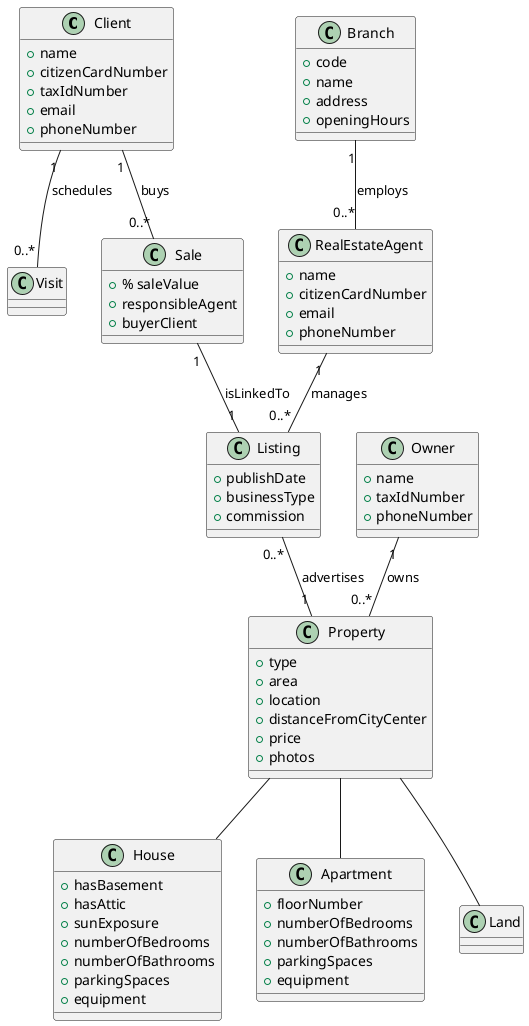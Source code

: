 @startuml

class Client {
  +name
  +citizenCardNumber
  +taxIdNumber
  +email
  +phoneNumber
}

class Property {
  +type
  +area
  +location
  +distanceFromCityCenter
  +price
  +photos
}

class House {
  +hasBasement
  +hasAttic
  +sunExposure
  +numberOfBedrooms
  +numberOfBathrooms
  +parkingSpaces
  +equipment
}

class Apartment {
  +floorNumber
  +numberOfBedrooms
  +numberOfBathrooms
  +parkingSpaces
  +equipment
}

class Land {
}

class Owner {
  +name
  +taxIdNumber
  +phoneNumber
}

class RealEstateAgent {
  +name
  +citizenCardNumber
  +email
  +phoneNumber
}

class Listing {
  +publishDate
  +businessType
  +commission
}

class Visit {
}

class Branch {
  +code
  +name
  +address
  +openingHours
}

class Sale {
  +% saleValue
  +responsibleAgent
  +buyerClient
}

Client "1" -- "0..*" Visit : schedules
Owner "1" -- "0..*" Property : owns
Property -- House
Property -- Apartment
Property -- Land
RealEstateAgent "1" -- "0..*" Listing : manages
Listing "0..*" -- "1" Property : advertises
Branch "1" -- "0..*" RealEstateAgent : employs
Client "1" -- "0..*" Sale : buys
Sale "1" -- "1" Listing : isLinkedTo

@enduml

